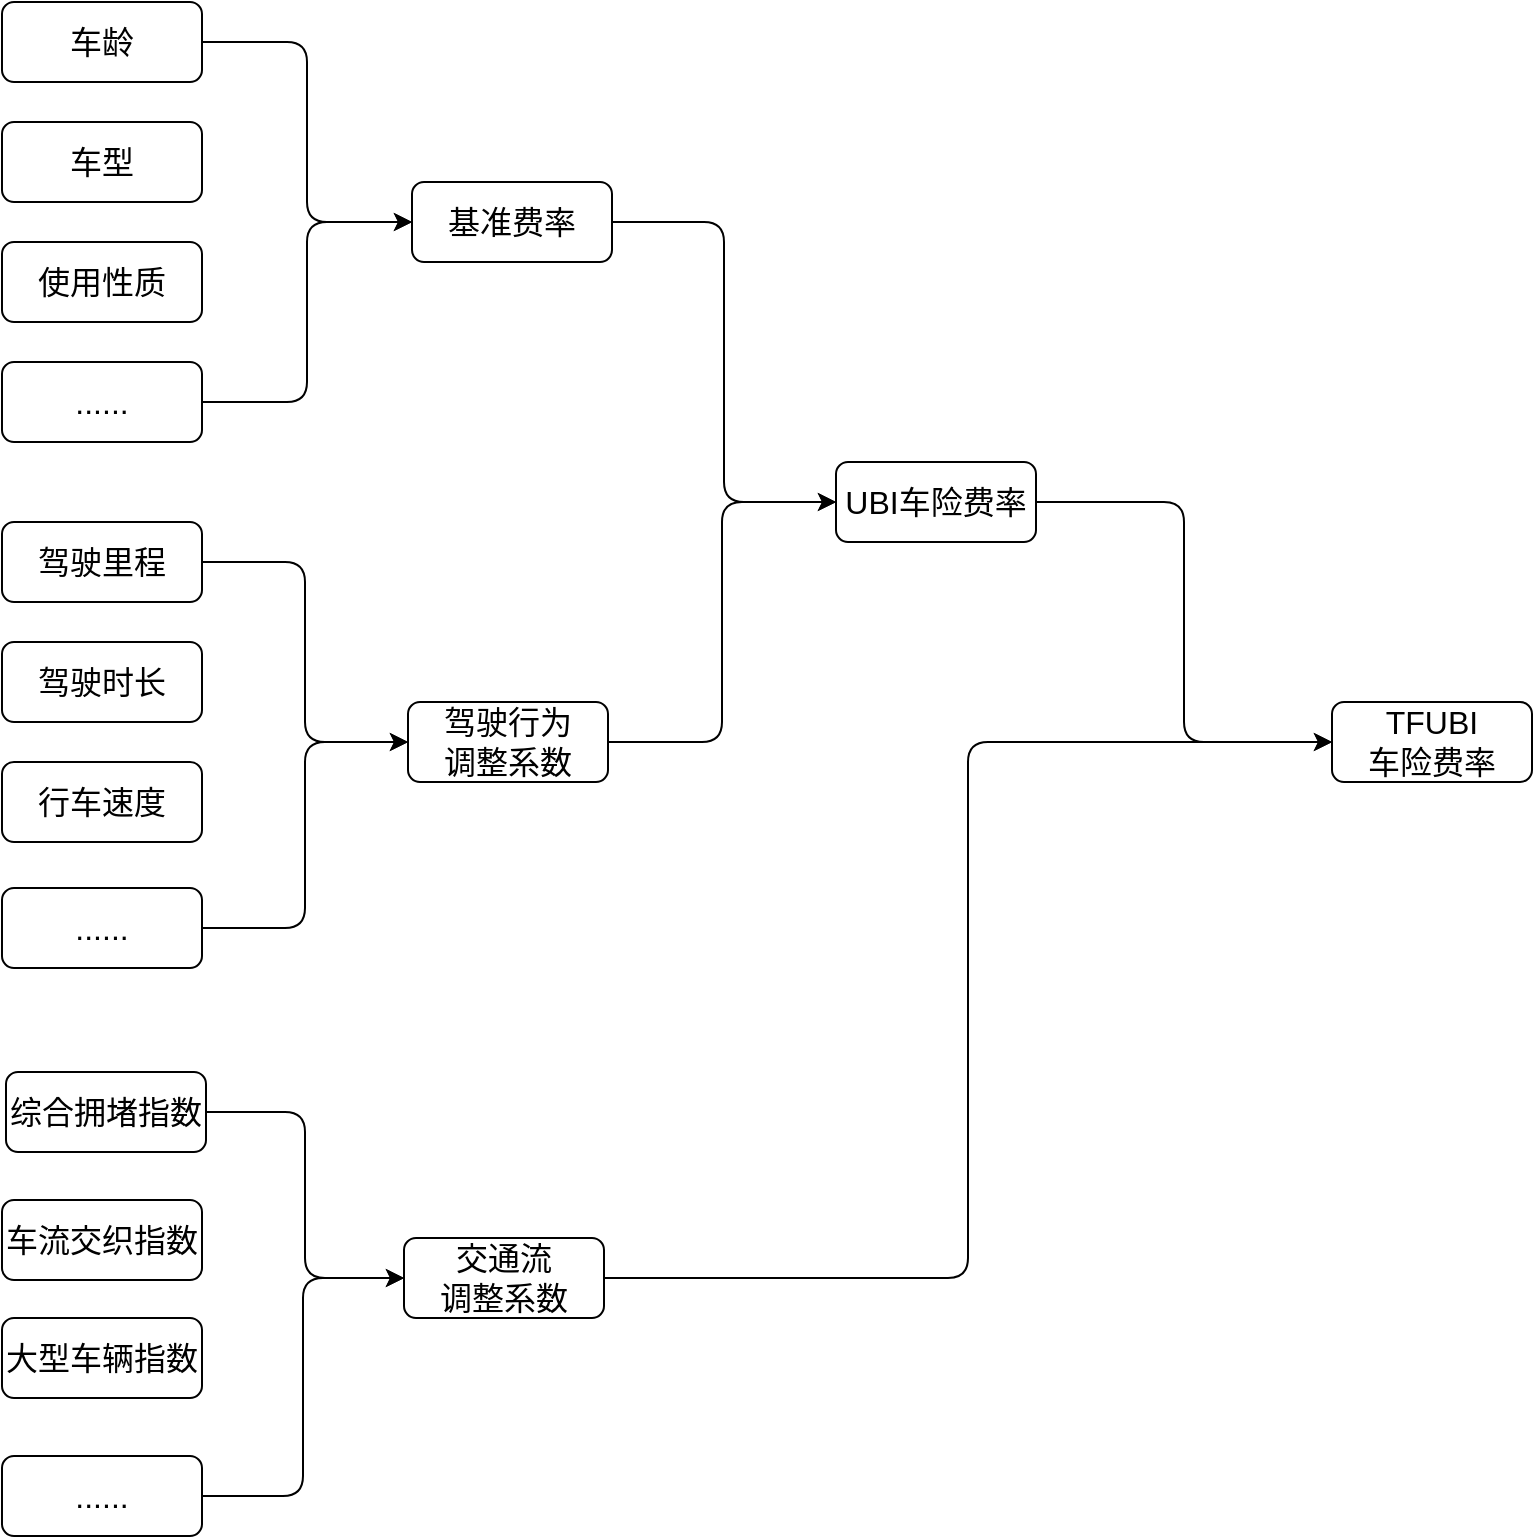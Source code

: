 <mxfile version="17.2.4" type="device"><diagram id="7e_4cV29mHN7Z15QKYXz" name="第 1 页"><mxGraphModel dx="1312" dy="1220" grid="0" gridSize="10" guides="1" tooltips="1" connect="1" arrows="1" fold="1" page="1" pageScale="1" pageWidth="2336" pageHeight="1654" math="0" shadow="0"><root><mxCell id="0"/><mxCell id="1" parent="0"/><mxCell id="6tVKqXDYiDyxRPCl_BSW-11" style="edgeStyle=orthogonalEdgeStyle;rounded=1;orthogonalLoop=1;jettySize=auto;html=1;exitX=1;exitY=0.5;exitDx=0;exitDy=0;entryX=0;entryY=0.5;entryDx=0;entryDy=0;fontSize=16;" parent="1" source="6tVKqXDYiDyxRPCl_BSW-1" target="6tVKqXDYiDyxRPCl_BSW-10" edge="1"><mxGeometry relative="1" as="geometry"/></mxCell><mxCell id="6tVKqXDYiDyxRPCl_BSW-1" value="车龄" style="rounded=1;whiteSpace=wrap;html=1;strokeWidth=1;fontSize=16;" parent="1" vertex="1"><mxGeometry x="150" y="160" width="100" height="40" as="geometry"/></mxCell><mxCell id="6tVKqXDYiDyxRPCl_BSW-2" value="车型" style="rounded=1;whiteSpace=wrap;html=1;strokeWidth=1;fontSize=16;" parent="1" vertex="1"><mxGeometry x="150" y="220" width="100" height="40" as="geometry"/></mxCell><mxCell id="6tVKqXDYiDyxRPCl_BSW-3" value="使用性质" style="rounded=1;whiteSpace=wrap;html=1;strokeWidth=1;fontSize=16;" parent="1" vertex="1"><mxGeometry x="150" y="280" width="100" height="40" as="geometry"/></mxCell><mxCell id="6tVKqXDYiDyxRPCl_BSW-15" style="edgeStyle=orthogonalEdgeStyle;rounded=1;orthogonalLoop=1;jettySize=auto;html=1;exitX=1;exitY=0.5;exitDx=0;exitDy=0;entryX=0;entryY=0.5;entryDx=0;entryDy=0;fontSize=16;" parent="1" source="6tVKqXDYiDyxRPCl_BSW-4" target="6tVKqXDYiDyxRPCl_BSW-10" edge="1"><mxGeometry relative="1" as="geometry"/></mxCell><mxCell id="6tVKqXDYiDyxRPCl_BSW-4" value="......" style="rounded=1;whiteSpace=wrap;html=1;strokeWidth=1;fontSize=16;" parent="1" vertex="1"><mxGeometry x="150" y="340" width="100" height="40" as="geometry"/></mxCell><mxCell id="6tVKqXDYiDyxRPCl_BSW-17" style="edgeStyle=orthogonalEdgeStyle;rounded=1;orthogonalLoop=1;jettySize=auto;html=1;exitX=1;exitY=0.5;exitDx=0;exitDy=0;entryX=0;entryY=0.5;entryDx=0;entryDy=0;fontSize=16;" parent="1" source="6tVKqXDYiDyxRPCl_BSW-5" target="6tVKqXDYiDyxRPCl_BSW-16" edge="1"><mxGeometry relative="1" as="geometry"/></mxCell><mxCell id="6tVKqXDYiDyxRPCl_BSW-5" value="驾驶里程" style="rounded=1;whiteSpace=wrap;html=1;strokeWidth=1;fontSize=16;" parent="1" vertex="1"><mxGeometry x="150" y="420" width="100" height="40" as="geometry"/></mxCell><mxCell id="6tVKqXDYiDyxRPCl_BSW-6" value="驾驶时长" style="rounded=1;whiteSpace=wrap;html=1;strokeWidth=1;fontSize=16;" parent="1" vertex="1"><mxGeometry x="150" y="480" width="100" height="40" as="geometry"/></mxCell><mxCell id="6tVKqXDYiDyxRPCl_BSW-7" value="行车速度" style="rounded=1;whiteSpace=wrap;html=1;strokeWidth=1;fontSize=16;" parent="1" vertex="1"><mxGeometry x="150" y="540" width="100" height="40" as="geometry"/></mxCell><mxCell id="6tVKqXDYiDyxRPCl_BSW-18" style="edgeStyle=orthogonalEdgeStyle;rounded=1;orthogonalLoop=1;jettySize=auto;html=1;exitX=1;exitY=0.5;exitDx=0;exitDy=0;entryX=0;entryY=0.5;entryDx=0;entryDy=0;fontSize=16;" parent="1" source="6tVKqXDYiDyxRPCl_BSW-9" target="6tVKqXDYiDyxRPCl_BSW-16" edge="1"><mxGeometry relative="1" as="geometry"/></mxCell><mxCell id="6tVKqXDYiDyxRPCl_BSW-9" value="......" style="rounded=1;whiteSpace=wrap;html=1;strokeWidth=1;fontSize=16;" parent="1" vertex="1"><mxGeometry x="150" y="603" width="100" height="40" as="geometry"/></mxCell><mxCell id="6tVKqXDYiDyxRPCl_BSW-20" style="edgeStyle=orthogonalEdgeStyle;rounded=1;orthogonalLoop=1;jettySize=auto;html=1;exitX=1;exitY=0.5;exitDx=0;exitDy=0;entryX=0;entryY=0.5;entryDx=0;entryDy=0;fontSize=16;" parent="1" source="6tVKqXDYiDyxRPCl_BSW-10" target="6tVKqXDYiDyxRPCl_BSW-19" edge="1"><mxGeometry relative="1" as="geometry"/></mxCell><mxCell id="6tVKqXDYiDyxRPCl_BSW-10" value="基准费率" style="rounded=1;whiteSpace=wrap;html=1;strokeWidth=1;fontSize=16;" parent="1" vertex="1"><mxGeometry x="355" y="250" width="100" height="40" as="geometry"/></mxCell><mxCell id="6tVKqXDYiDyxRPCl_BSW-21" style="edgeStyle=orthogonalEdgeStyle;rounded=1;orthogonalLoop=1;jettySize=auto;html=1;exitX=1;exitY=0.5;exitDx=0;exitDy=0;entryX=0;entryY=0.5;entryDx=0;entryDy=0;fontSize=16;" parent="1" source="6tVKqXDYiDyxRPCl_BSW-16" target="6tVKqXDYiDyxRPCl_BSW-19" edge="1"><mxGeometry relative="1" as="geometry"/></mxCell><mxCell id="6tVKqXDYiDyxRPCl_BSW-16" value="驾驶行为&lt;br&gt;调整系数" style="rounded=1;whiteSpace=wrap;html=1;strokeWidth=1;fontSize=16;" parent="1" vertex="1"><mxGeometry x="353" y="510" width="100" height="40" as="geometry"/></mxCell><mxCell id="6tVKqXDYiDyxRPCl_BSW-31" style="edgeStyle=orthogonalEdgeStyle;rounded=1;orthogonalLoop=1;jettySize=auto;html=1;exitX=1;exitY=0.5;exitDx=0;exitDy=0;entryX=0;entryY=0.5;entryDx=0;entryDy=0;fontSize=16;" parent="1" source="6tVKqXDYiDyxRPCl_BSW-19" target="6tVKqXDYiDyxRPCl_BSW-29" edge="1"><mxGeometry relative="1" as="geometry"/></mxCell><mxCell id="6tVKqXDYiDyxRPCl_BSW-19" value="UBI车险费率" style="rounded=1;whiteSpace=wrap;html=1;strokeWidth=1;fontSize=16;" parent="1" vertex="1"><mxGeometry x="567" y="390" width="100" height="40" as="geometry"/></mxCell><mxCell id="6tVKqXDYiDyxRPCl_BSW-27" style="edgeStyle=orthogonalEdgeStyle;rounded=1;orthogonalLoop=1;jettySize=auto;html=1;exitX=1;exitY=0.5;exitDx=0;exitDy=0;entryX=0;entryY=0.5;entryDx=0;entryDy=0;fontSize=16;" parent="1" source="6tVKqXDYiDyxRPCl_BSW-22" target="6tVKqXDYiDyxRPCl_BSW-25" edge="1"><mxGeometry relative="1" as="geometry"/></mxCell><mxCell id="6tVKqXDYiDyxRPCl_BSW-22" value="综合拥堵指数" style="rounded=1;whiteSpace=wrap;html=1;strokeWidth=1;fontSize=16;" parent="1" vertex="1"><mxGeometry x="152" y="695" width="100" height="40" as="geometry"/></mxCell><mxCell id="6tVKqXDYiDyxRPCl_BSW-23" value="车流交织指数" style="rounded=1;whiteSpace=wrap;html=1;strokeWidth=1;fontSize=16;" parent="1" vertex="1"><mxGeometry x="150" y="759" width="100" height="40" as="geometry"/></mxCell><mxCell id="6tVKqXDYiDyxRPCl_BSW-24" value="大型车辆指数" style="rounded=1;whiteSpace=wrap;html=1;strokeWidth=1;fontSize=16;" parent="1" vertex="1"><mxGeometry x="150" y="818" width="100" height="40" as="geometry"/></mxCell><mxCell id="6tVKqXDYiDyxRPCl_BSW-30" style="edgeStyle=orthogonalEdgeStyle;rounded=1;orthogonalLoop=1;jettySize=auto;html=1;exitX=1;exitY=0.5;exitDx=0;exitDy=0;entryX=0;entryY=0.5;entryDx=0;entryDy=0;fontSize=16;" parent="1" source="6tVKqXDYiDyxRPCl_BSW-25" target="6tVKqXDYiDyxRPCl_BSW-29" edge="1"><mxGeometry relative="1" as="geometry"/></mxCell><mxCell id="6tVKqXDYiDyxRPCl_BSW-25" value="交通流&lt;br&gt;调整系数" style="rounded=1;whiteSpace=wrap;html=1;strokeWidth=1;fontSize=16;" parent="1" vertex="1"><mxGeometry x="351" y="778" width="100" height="40" as="geometry"/></mxCell><mxCell id="6tVKqXDYiDyxRPCl_BSW-28" style="edgeStyle=orthogonalEdgeStyle;rounded=1;orthogonalLoop=1;jettySize=auto;html=1;exitX=1;exitY=0.5;exitDx=0;exitDy=0;entryX=0;entryY=0.5;entryDx=0;entryDy=0;fontSize=16;" parent="1" source="6tVKqXDYiDyxRPCl_BSW-26" target="6tVKqXDYiDyxRPCl_BSW-25" edge="1"><mxGeometry relative="1" as="geometry"/></mxCell><mxCell id="6tVKqXDYiDyxRPCl_BSW-26" value="......" style="rounded=1;whiteSpace=wrap;html=1;strokeWidth=1;fontSize=16;" parent="1" vertex="1"><mxGeometry x="150" y="887" width="100" height="40" as="geometry"/></mxCell><mxCell id="6tVKqXDYiDyxRPCl_BSW-29" value="TFUBI&lt;br&gt;车险费率" style="rounded=1;whiteSpace=wrap;html=1;strokeWidth=1;fontSize=16;" parent="1" vertex="1"><mxGeometry x="815" y="510" width="100" height="40" as="geometry"/></mxCell></root></mxGraphModel></diagram></mxfile>